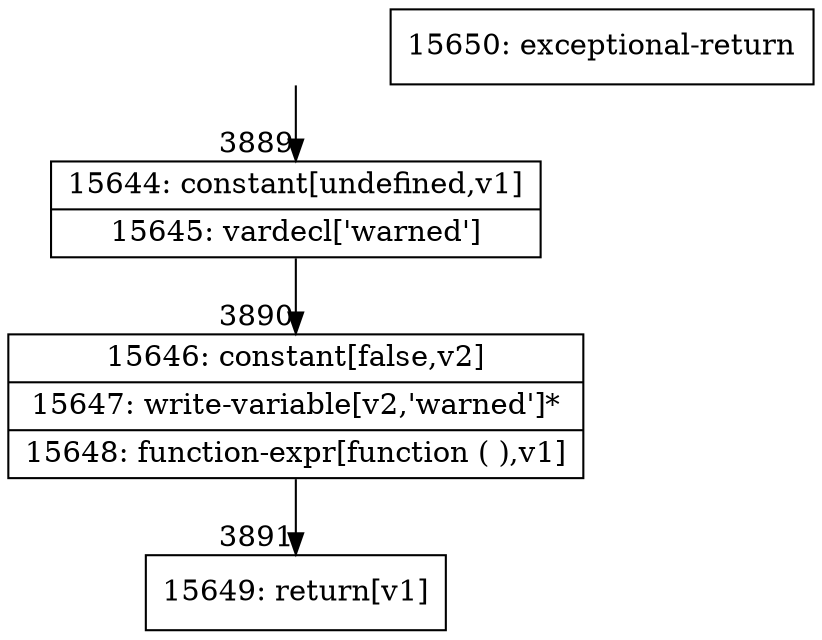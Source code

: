 digraph {
rankdir="TD"
BB_entry162[shape=none,label=""];
BB_entry162 -> BB3889 [tailport=s, headport=n, headlabel="    3889"]
BB3889 [shape=record label="{15644: constant[undefined,v1]|15645: vardecl['warned']}" ] 
BB3889 -> BB3890 [tailport=s, headport=n, headlabel="      3890"]
BB3890 [shape=record label="{15646: constant[false,v2]|15647: write-variable[v2,'warned']*|15648: function-expr[function ( ),v1]}" ] 
BB3890 -> BB3891 [tailport=s, headport=n, headlabel="      3891"]
BB3891 [shape=record label="{15649: return[v1]}" ] 
BB3892 [shape=record label="{15650: exceptional-return}" ] 
//#$~ 5231
}
